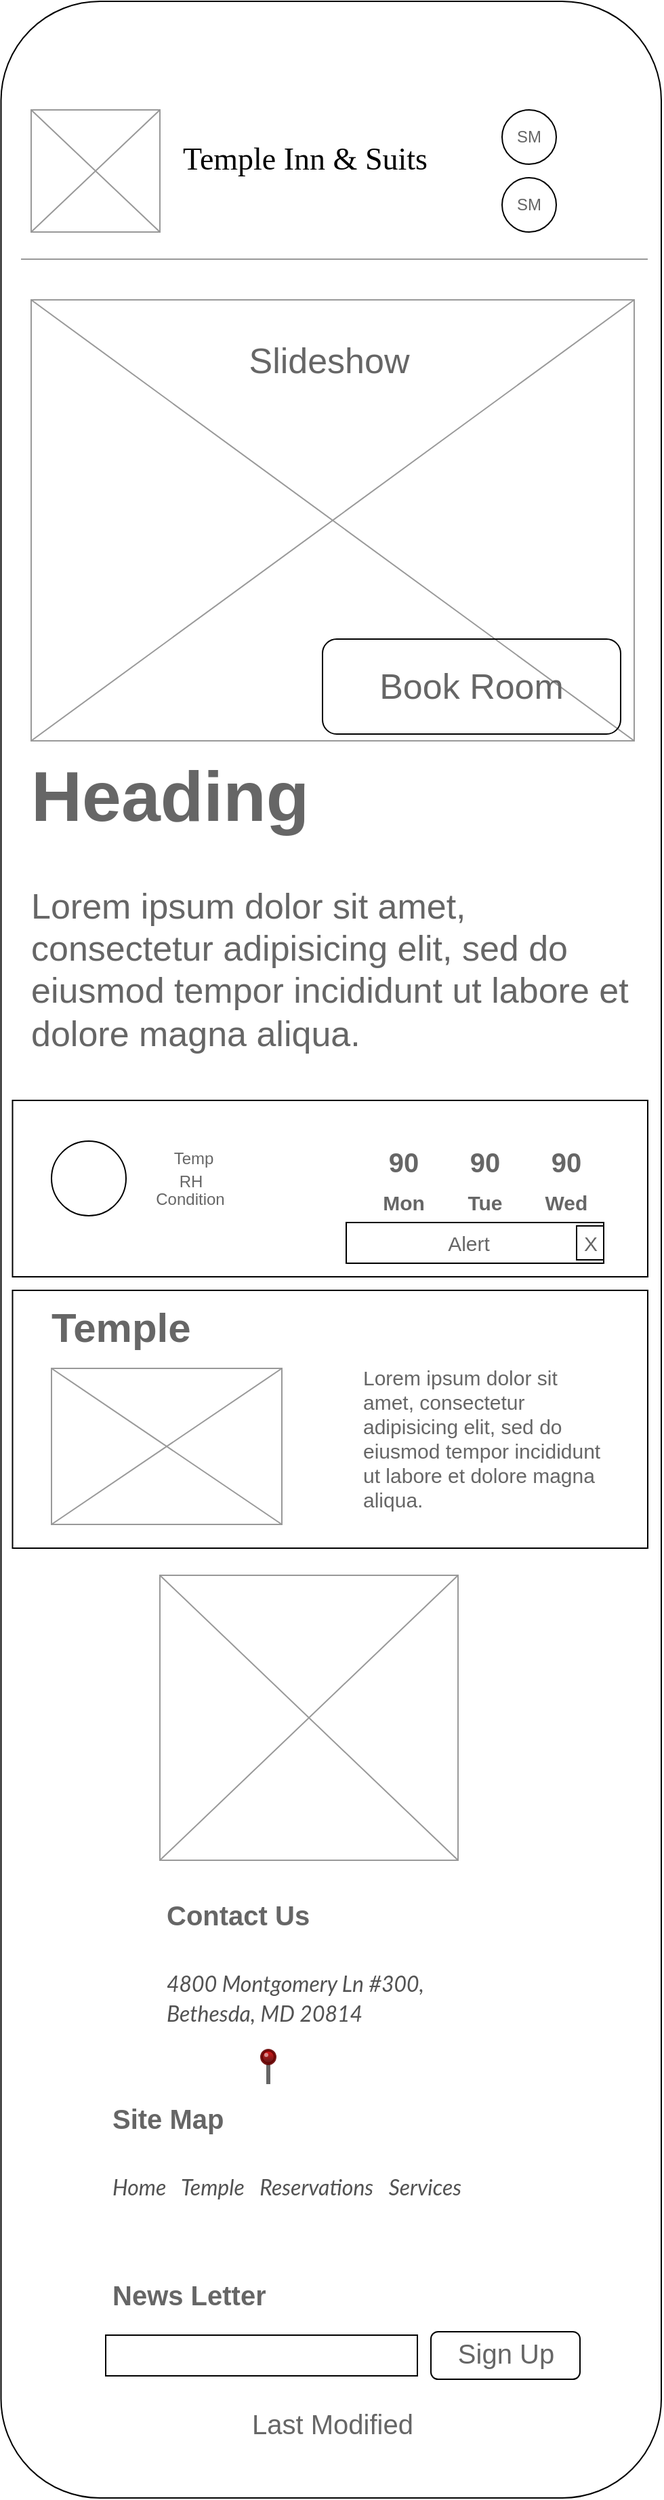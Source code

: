 <mxfile version="15.8.1" type="device"><diagram name="Page-1" id="2cc2dc42-3aac-f2a9-1cec-7a8b7cbee084"><mxGraphModel dx="1038" dy="939" grid="1" gridSize="10" guides="1" tooltips="1" connect="1" arrows="1" fold="1" page="0" pageScale="1" pageWidth="1100" pageHeight="850" background="none" math="0" shadow="0"><root><mxCell id="0"/><mxCell id="1" parent="0"/><mxCell id="pDsrwUKA9dnho-UH85m--68" value="" style="rounded=1;whiteSpace=wrap;html=1;labelBackgroundColor=default;fontSize=20;fontColor=#666;fillColor=none;gradientColor=none;" parent="1" vertex="1"><mxGeometry x="350" y="1677.5" width="110" height="35" as="geometry"/></mxCell><mxCell id="pDsrwUKA9dnho-UH85m--69" value="Sign Up" style="text;html=1;strokeColor=none;fillColor=none;align=center;verticalAlign=middle;whiteSpace=wrap;rounded=0;labelBackgroundColor=default;fontSize=20;fontColor=#666;" parent="1" vertex="1"><mxGeometry x="362.5" y="1677.5" width="85" height="30" as="geometry"/></mxCell><mxCell id="pDsrwUKA9dnho-UH85m--67" value="" style="rounded=0;whiteSpace=wrap;html=1;labelBackgroundColor=default;fontSize=20;fontColor=#666;fillColor=none;gradientColor=none;" parent="1" vertex="1"><mxGeometry x="110" y="1680" width="230" height="30" as="geometry"/></mxCell><mxCell id="pDsrwUKA9dnho-UH85m--71" value="&lt;h1&gt;&lt;span style=&quot;font-size: 20px&quot;&gt;News Letter&lt;/span&gt;&lt;/h1&gt;&lt;p&gt;&lt;em style=&quot;color: rgb(82 , 82 , 82) ; font-family: &amp;#34;lato extended&amp;#34; , &amp;#34;lato&amp;#34; , &amp;#34;helvetica neue&amp;#34; , &amp;#34;helvetica&amp;#34; , &amp;#34;arial&amp;#34; , sans-serif ; font-size: 16px&quot;&gt;&lt;br&gt;&lt;/em&gt;&lt;/p&gt;" style="text;html=1;strokeColor=none;fillColor=none;spacing=5;spacingTop=-20;whiteSpace=wrap;overflow=hidden;rounded=0;labelBackgroundColor=default;fontSize=18;fontColor=#666;" parent="1" vertex="1"><mxGeometry x="110" y="1610" width="220" height="60" as="geometry"/></mxCell><mxCell id="pDsrwUKA9dnho-UH85m--66" value="&lt;h1&gt;&lt;span style=&quot;font-size: 20px&quot;&gt;Site Map&lt;/span&gt;&lt;/h1&gt;&lt;p&gt;&lt;em style=&quot;color: rgb(82 , 82 , 82) ; font-family: &amp;#34;lato extended&amp;#34; , &amp;#34;lato&amp;#34; , &amp;#34;helvetica neue&amp;#34; , &amp;#34;helvetica&amp;#34; , &amp;#34;arial&amp;#34; , sans-serif ; font-size: 16px&quot;&gt;Home&amp;nbsp; &amp;nbsp;&lt;/em&gt;&lt;em style=&quot;color: rgb(82 , 82 , 82) ; font-family: &amp;#34;lato extended&amp;#34; , &amp;#34;lato&amp;#34; , &amp;#34;helvetica neue&amp;#34; , &amp;#34;helvetica&amp;#34; , &amp;#34;arial&amp;#34; , sans-serif ; font-size: 16px&quot;&gt;Temple&amp;nbsp; &amp;nbsp;&lt;/em&gt;&lt;em style=&quot;color: rgb(82 , 82 , 82) ; font-family: &amp;#34;lato extended&amp;#34; , &amp;#34;lato&amp;#34; , &amp;#34;helvetica neue&amp;#34; , &amp;#34;helvetica&amp;#34; , &amp;#34;arial&amp;#34; , sans-serif ; font-size: 16px&quot;&gt;Reservations&amp;nbsp; &amp;nbsp;&lt;/em&gt;&lt;em style=&quot;color: rgb(82 , 82 , 82) ; font-family: &amp;#34;lato extended&amp;#34; , &amp;#34;lato&amp;#34; , &amp;#34;helvetica neue&amp;#34; , &amp;#34;helvetica&amp;#34; , &amp;#34;arial&amp;#34; , sans-serif ; font-size: 16px&quot;&gt;Services&lt;/em&gt;&lt;/p&gt;&lt;p&gt;&lt;em style=&quot;color: rgb(82 , 82 , 82) ; font-family: &amp;#34;lato extended&amp;#34; , &amp;#34;lato&amp;#34; , &amp;#34;helvetica neue&amp;#34; , &amp;#34;helvetica&amp;#34; , &amp;#34;arial&amp;#34; , sans-serif ; font-size: 16px&quot;&gt;&lt;br&gt;&lt;/em&gt;&lt;/p&gt;" style="text;html=1;strokeColor=none;fillColor=none;spacing=5;spacingTop=-20;whiteSpace=wrap;overflow=hidden;rounded=0;labelBackgroundColor=default;fontSize=18;fontColor=#666;" parent="1" vertex="1"><mxGeometry x="110" y="1480" width="330" height="125" as="geometry"/></mxCell><mxCell id="pDsrwUKA9dnho-UH85m--64" value="Last Modified" style="text;html=1;strokeColor=none;fillColor=none;align=center;verticalAlign=middle;whiteSpace=wrap;rounded=0;labelBackgroundColor=default;fontSize=20;fontColor=#666;" parent="1" vertex="1"><mxGeometry x="55" y="1730" width="445" height="30" as="geometry"/></mxCell><mxCell id="pDsrwUKA9dnho-UH85m--60" value="&lt;h1&gt;&lt;font style=&quot;font-size: 20px&quot;&gt;Contact Us&lt;/font&gt;&lt;/h1&gt;&lt;p&gt;&lt;em style=&quot;color: rgb(82 , 82 , 82) ; font-family: &amp;#34;lato extended&amp;#34; , &amp;#34;lato&amp;#34; , &amp;#34;helvetica neue&amp;#34; , &amp;#34;helvetica&amp;#34; , &amp;#34;arial&amp;#34; , sans-serif ; font-size: 16px&quot;&gt;4800 Montgomery Ln #300, Bethesda, MD 20814&lt;/em&gt;&lt;br&gt;&lt;/p&gt;&lt;p&gt;&lt;em style=&quot;color: rgb(82 , 82 , 82) ; font-family: &amp;#34;lato extended&amp;#34; , &amp;#34;lato&amp;#34; , &amp;#34;helvetica neue&amp;#34; , &amp;#34;helvetica&amp;#34; , &amp;#34;arial&amp;#34; , sans-serif ; font-size: 16px&quot;&gt;&lt;br&gt;&lt;/em&gt;&lt;/p&gt;" style="text;html=1;strokeColor=none;fillColor=none;spacing=5;spacingTop=-20;whiteSpace=wrap;overflow=hidden;rounded=0;labelBackgroundColor=default;fontSize=18;fontColor=#666;" parent="1" vertex="1"><mxGeometry x="150" y="1330" width="220" height="125" as="geometry"/></mxCell><mxCell id="pDsrwUKA9dnho-UH85m--63" value="" style="verticalLabelPosition=bottom;shadow=0;dashed=0;align=center;html=1;verticalAlign=top;strokeWidth=1;shape=mxgraph.mockup.graphics.simpleIcon;strokeColor=#999999;fillColor=#ffffff;rounded=0;labelBackgroundColor=none;fontFamily=Verdana;fontSize=12;fontColor=#000000;" parent="1" vertex="1"><mxGeometry x="150" y="1120" width="220" height="210" as="geometry"/></mxCell><mxCell id="pDsrwUKA9dnho-UH85m--51" value="&lt;h1&gt;Heading&lt;/h1&gt;&lt;p&gt;Lorem ipsum dolor sit amet, consectetur adipisicing elit, sed do eiusmod tempor incididunt ut labore et dolore magna aliqua.&lt;/p&gt;" style="text;html=1;strokeColor=none;fillColor=none;spacing=5;spacingTop=-20;whiteSpace=wrap;overflow=hidden;rounded=0;labelBackgroundColor=default;fontSize=26;fontColor=#666;" parent="1" vertex="1"><mxGeometry x="50" y="490" width="450" height="310" as="geometry"/></mxCell><mxCell id="pDsrwUKA9dnho-UH85m--57" value="" style="verticalLabelPosition=top;shadow=0;dashed=0;align=center;html=1;verticalAlign=bottom;strokeWidth=1;shape=mxgraph.mockup.misc.pin;fillColor2=#dd0000;fillColor3=#440000;strokeColor=#660000;labelBackgroundColor=default;fontSize=26;fontColor=#666;fillColor=none;gradientColor=none;" parent="1" vertex="1"><mxGeometry x="225" y="1470" width="10" height="25" as="geometry"/></mxCell><mxCell id="pDsrwUKA9dnho-UH85m--41" value="" style="rounded=0;whiteSpace=wrap;html=1;fontColor=#666;fillColor=none;gradientColor=none;" parent="1" vertex="1"><mxGeometry x="41.25" y="910" width="468.75" height="190" as="geometry"/></mxCell><mxCell id="pDsrwUKA9dnho-UH85m--44" value="&lt;h1&gt;Temple&lt;/h1&gt;" style="text;html=1;strokeColor=none;fillColor=none;spacing=5;spacingTop=-20;whiteSpace=wrap;overflow=hidden;rounded=0;fontSize=15;fontColor=#666;" parent="1" vertex="1"><mxGeometry x="65" y="910" width="190" height="60" as="geometry"/></mxCell><mxCell id="pDsrwUKA9dnho-UH85m--45" value="" style="verticalLabelPosition=bottom;shadow=0;dashed=0;align=center;html=1;verticalAlign=top;strokeWidth=1;shape=mxgraph.mockup.graphics.simpleIcon;strokeColor=#999999;fillColor=#ffffff;rounded=0;labelBackgroundColor=none;fontFamily=Verdana;fontSize=12;fontColor=#000000;" parent="1" vertex="1"><mxGeometry x="70" y="967.5" width="170" height="115" as="geometry"/></mxCell><mxCell id="pDsrwUKA9dnho-UH85m--26" value="" style="rounded=0;whiteSpace=wrap;html=1;fontColor=#666;fillColor=none;gradientColor=none;" parent="1" vertex="1"><mxGeometry x="41.25" y="770" width="468.75" height="130" as="geometry"/></mxCell><mxCell id="pDsrwUKA9dnho-UH85m--27" value="" style="ellipse;whiteSpace=wrap;html=1;aspect=fixed;fontColor=#666;fillColor=none;gradientColor=none;" parent="1" vertex="1"><mxGeometry x="70" y="800" width="55" height="55" as="geometry"/></mxCell><mxCell id="pDsrwUKA9dnho-UH85m--29" value="RH" style="text;html=1;strokeColor=none;fillColor=none;align=center;verticalAlign=middle;whiteSpace=wrap;rounded=0;fontColor=#666;" parent="1" vertex="1"><mxGeometry x="142.5" y="820" width="60" height="20" as="geometry"/></mxCell><mxCell id="pDsrwUKA9dnho-UH85m--28" value="Temp" style="text;html=1;strokeColor=none;fillColor=none;align=center;verticalAlign=middle;whiteSpace=wrap;rounded=0;fontColor=#666;" parent="1" vertex="1"><mxGeometry x="145" y="805" width="60" height="15" as="geometry"/></mxCell><mxCell id="pDsrwUKA9dnho-UH85m--30" value="Condition" style="text;html=1;strokeColor=none;fillColor=none;align=center;verticalAlign=middle;whiteSpace=wrap;rounded=0;fontColor=#666;" parent="1" vertex="1"><mxGeometry x="130" y="835" width="85" height="15" as="geometry"/></mxCell><mxCell id="pDsrwUKA9dnho-UH85m--35" value="Mon" style="text;html=1;strokeColor=none;fillColor=none;align=center;verticalAlign=middle;whiteSpace=wrap;rounded=0;fontColor=#666;fontSize=15;fontStyle=1" parent="1" vertex="1"><mxGeometry x="300" y="830" width="60" height="30" as="geometry"/></mxCell><mxCell id="pDsrwUKA9dnho-UH85m--37" value="Wed" style="text;html=1;strokeColor=none;fillColor=none;align=center;verticalAlign=middle;whiteSpace=wrap;rounded=0;fontColor=#666;fontSize=15;fontStyle=1" parent="1" vertex="1"><mxGeometry x="420" y="830" width="60" height="30" as="geometry"/></mxCell><mxCell id="pDsrwUKA9dnho-UH85m--36" value="Tue" style="text;html=1;strokeColor=none;fillColor=none;align=center;verticalAlign=middle;whiteSpace=wrap;rounded=0;fontColor=#666;fontSize=15;fontStyle=1" parent="1" vertex="1"><mxGeometry x="360" y="830" width="60" height="30" as="geometry"/></mxCell><mxCell id="pDsrwUKA9dnho-UH85m--33" value="90" style="text;html=1;strokeColor=none;fillColor=none;align=center;verticalAlign=middle;whiteSpace=wrap;rounded=0;fontColor=#666;fontSize=20;fontStyle=1" parent="1" vertex="1"><mxGeometry x="360" y="800" width="60" height="30" as="geometry"/></mxCell><mxCell id="pDsrwUKA9dnho-UH85m--34" value="90" style="text;html=1;strokeColor=none;fillColor=none;align=center;verticalAlign=middle;whiteSpace=wrap;rounded=0;fontColor=#666;fontSize=20;fontStyle=1" parent="1" vertex="1"><mxGeometry x="420" y="800" width="60" height="30" as="geometry"/></mxCell><mxCell id="pDsrwUKA9dnho-UH85m--32" value="90" style="text;html=1;strokeColor=none;fillColor=none;align=center;verticalAlign=middle;whiteSpace=wrap;rounded=0;fontColor=#666;fontSize=20;fontStyle=1" parent="1" vertex="1"><mxGeometry x="300" y="800" width="60" height="30" as="geometry"/></mxCell><mxCell id="pDsrwUKA9dnho-UH85m--39" value="X" style="rounded=0;whiteSpace=wrap;html=1;fontSize=15;fontColor=#666;fillColor=none;gradientColor=none;" parent="1" vertex="1"><mxGeometry x="457.5" y="862.5" width="20" height="25" as="geometry"/></mxCell><mxCell id="pDsrwUKA9dnho-UH85m--40" value="Alert" style="text;html=1;strokeColor=none;fillColor=none;align=center;verticalAlign=middle;whiteSpace=wrap;rounded=0;fontSize=15;fontColor=#666;" parent="1" vertex="1"><mxGeometry x="301.5" y="860" width="152" height="30" as="geometry"/></mxCell><mxCell id="pDsrwUKA9dnho-UH85m--38" value="" style="rounded=0;whiteSpace=wrap;html=1;fontSize=15;fontColor=#666;fillColor=none;gradientColor=none;" parent="1" vertex="1"><mxGeometry x="287.5" y="860" width="190" height="30" as="geometry"/></mxCell><mxCell id="pDsrwUKA9dnho-UH85m--46" value="" style="verticalLabelPosition=bottom;shadow=0;dashed=0;align=center;html=1;verticalAlign=top;strokeWidth=1;shape=mxgraph.mockup.graphics.simpleIcon;strokeColor=#999999;fillColor=#ffffff;rounded=0;labelBackgroundColor=none;fontFamily=Verdana;fontSize=12;fontColor=#000000;" parent="1" vertex="1"><mxGeometry x="55" y="180" width="445" height="325" as="geometry"/></mxCell><mxCell id="pDsrwUKA9dnho-UH85m--48" value="" style="rounded=1;whiteSpace=wrap;html=1;fontSize=26;fontColor=#666;fillColor=none;gradientColor=none;labelBackgroundColor=default;" parent="1" vertex="1"><mxGeometry x="270" y="430" width="220" height="70" as="geometry"/></mxCell><mxCell id="pDsrwUKA9dnho-UH85m--49" value="Book Room" style="text;html=1;strokeColor=none;fillColor=none;align=center;verticalAlign=middle;whiteSpace=wrap;rounded=0;fontSize=26;fontColor=#666;" parent="1" vertex="1"><mxGeometry x="300" y="450" width="160" height="30" as="geometry"/></mxCell><mxCell id="pDsrwUKA9dnho-UH85m--47" value="Slideshow" style="text;html=1;strokeColor=none;fillColor=none;align=center;verticalAlign=middle;whiteSpace=wrap;rounded=0;fontSize=26;fontColor=#666;" parent="1" vertex="1"><mxGeometry x="75" y="210" width="400" height="30" as="geometry"/></mxCell><mxCell id="pDsrwUKA9dnho-UH85m--1" value="" style="verticalLabelPosition=bottom;shadow=0;dashed=0;align=center;html=1;verticalAlign=top;strokeWidth=1;shape=mxgraph.mockup.graphics.simpleIcon;strokeColor=#999999;fillColor=#ffffff;rounded=0;labelBackgroundColor=none;fontFamily=Verdana;fontSize=12;fontColor=#000000;" parent="1" vertex="1"><mxGeometry x="55" y="40" width="95" height="90" as="geometry"/></mxCell><mxCell id="7026571954dc6520-4" value="Temple Inn &amp;amp; Suits" style="text;html=1;points=[];align=left;verticalAlign=top;spacingTop=-4;fontSize=23;fontFamily=Verdana" parent="1" vertex="1"><mxGeometry x="165" y="60" width="340" height="50" as="geometry"/></mxCell><mxCell id="pDsrwUKA9dnho-UH85m--75" value="SM" style="text;html=1;strokeColor=none;fillColor=none;align=center;verticalAlign=middle;whiteSpace=wrap;rounded=0;fontColor=#666;" parent="1" vertex="1"><mxGeometry x="410" y="55" width="25" height="10" as="geometry"/></mxCell><mxCell id="pDsrwUKA9dnho-UH85m--76" value="" style="ellipse;whiteSpace=wrap;html=1;aspect=fixed;fontColor=#666;fillColor=none;gradientColor=none;" parent="1" vertex="1"><mxGeometry x="402.5" y="40" width="40" height="40" as="geometry"/></mxCell><mxCell id="pDsrwUKA9dnho-UH85m--81" value="" style="shape=image;html=1;verticalAlign=top;verticalLabelPosition=bottom;labelBackgroundColor=#ffffff;imageAspect=0;aspect=fixed;image=https://cdn0.iconfinder.com/data/icons/user-interface-1-32/32/hamburger-menu-128.png;fontSize=20;fontColor=#666;fillColor=none;gradientColor=none;" parent="1" vertex="1"><mxGeometry x="453.5" y="61" width="48" height="48" as="geometry"/></mxCell><mxCell id="pDsrwUKA9dnho-UH85m--82" value="" style="verticalLabelPosition=bottom;shadow=0;dashed=0;align=center;html=1;verticalAlign=top;strokeWidth=1;shape=mxgraph.mockup.markup.line;strokeColor=#999999;rounded=0;labelBackgroundColor=none;fillColor=#ffffff;fontFamily=Verdana;fontSize=12;fontColor=#000000;" parent="1" vertex="1"><mxGeometry x="47.5" y="140" width="462.5" height="20" as="geometry"/></mxCell><mxCell id="TIXrj13KHnll83xv1O77-2" value="&lt;h1&gt;&lt;br&gt;&lt;/h1&gt;&lt;p&gt;Lorem ipsum dolor sit amet, consectetur adipisicing elit, sed do eiusmod tempor incididunt ut labore et dolore magna aliqua.&lt;/p&gt;" style="text;html=1;strokeColor=none;fillColor=none;spacing=5;spacingTop=-20;whiteSpace=wrap;overflow=hidden;rounded=0;fontSize=15;fontColor=#666;" vertex="1" parent="1"><mxGeometry x="295" y="900" width="190" height="190" as="geometry"/></mxCell><mxCell id="TIXrj13KHnll83xv1O77-5" value="SM" style="text;html=1;strokeColor=none;fillColor=none;align=center;verticalAlign=middle;whiteSpace=wrap;rounded=0;fontColor=#666;" vertex="1" parent="1"><mxGeometry x="410" y="105" width="25" height="10" as="geometry"/></mxCell><mxCell id="TIXrj13KHnll83xv1O77-6" value="" style="ellipse;whiteSpace=wrap;html=1;aspect=fixed;fontColor=#666;fillColor=none;gradientColor=none;" vertex="1" parent="1"><mxGeometry x="402.5" y="90" width="40" height="40" as="geometry"/></mxCell><mxCell id="TIXrj13KHnll83xv1O77-7" value="" style="rounded=1;whiteSpace=wrap;html=1;fontSize=23;fillColor=none;" vertex="1" parent="1"><mxGeometry x="32.75" y="-40" width="487.25" height="1840" as="geometry"/></mxCell></root></mxGraphModel></diagram></mxfile>